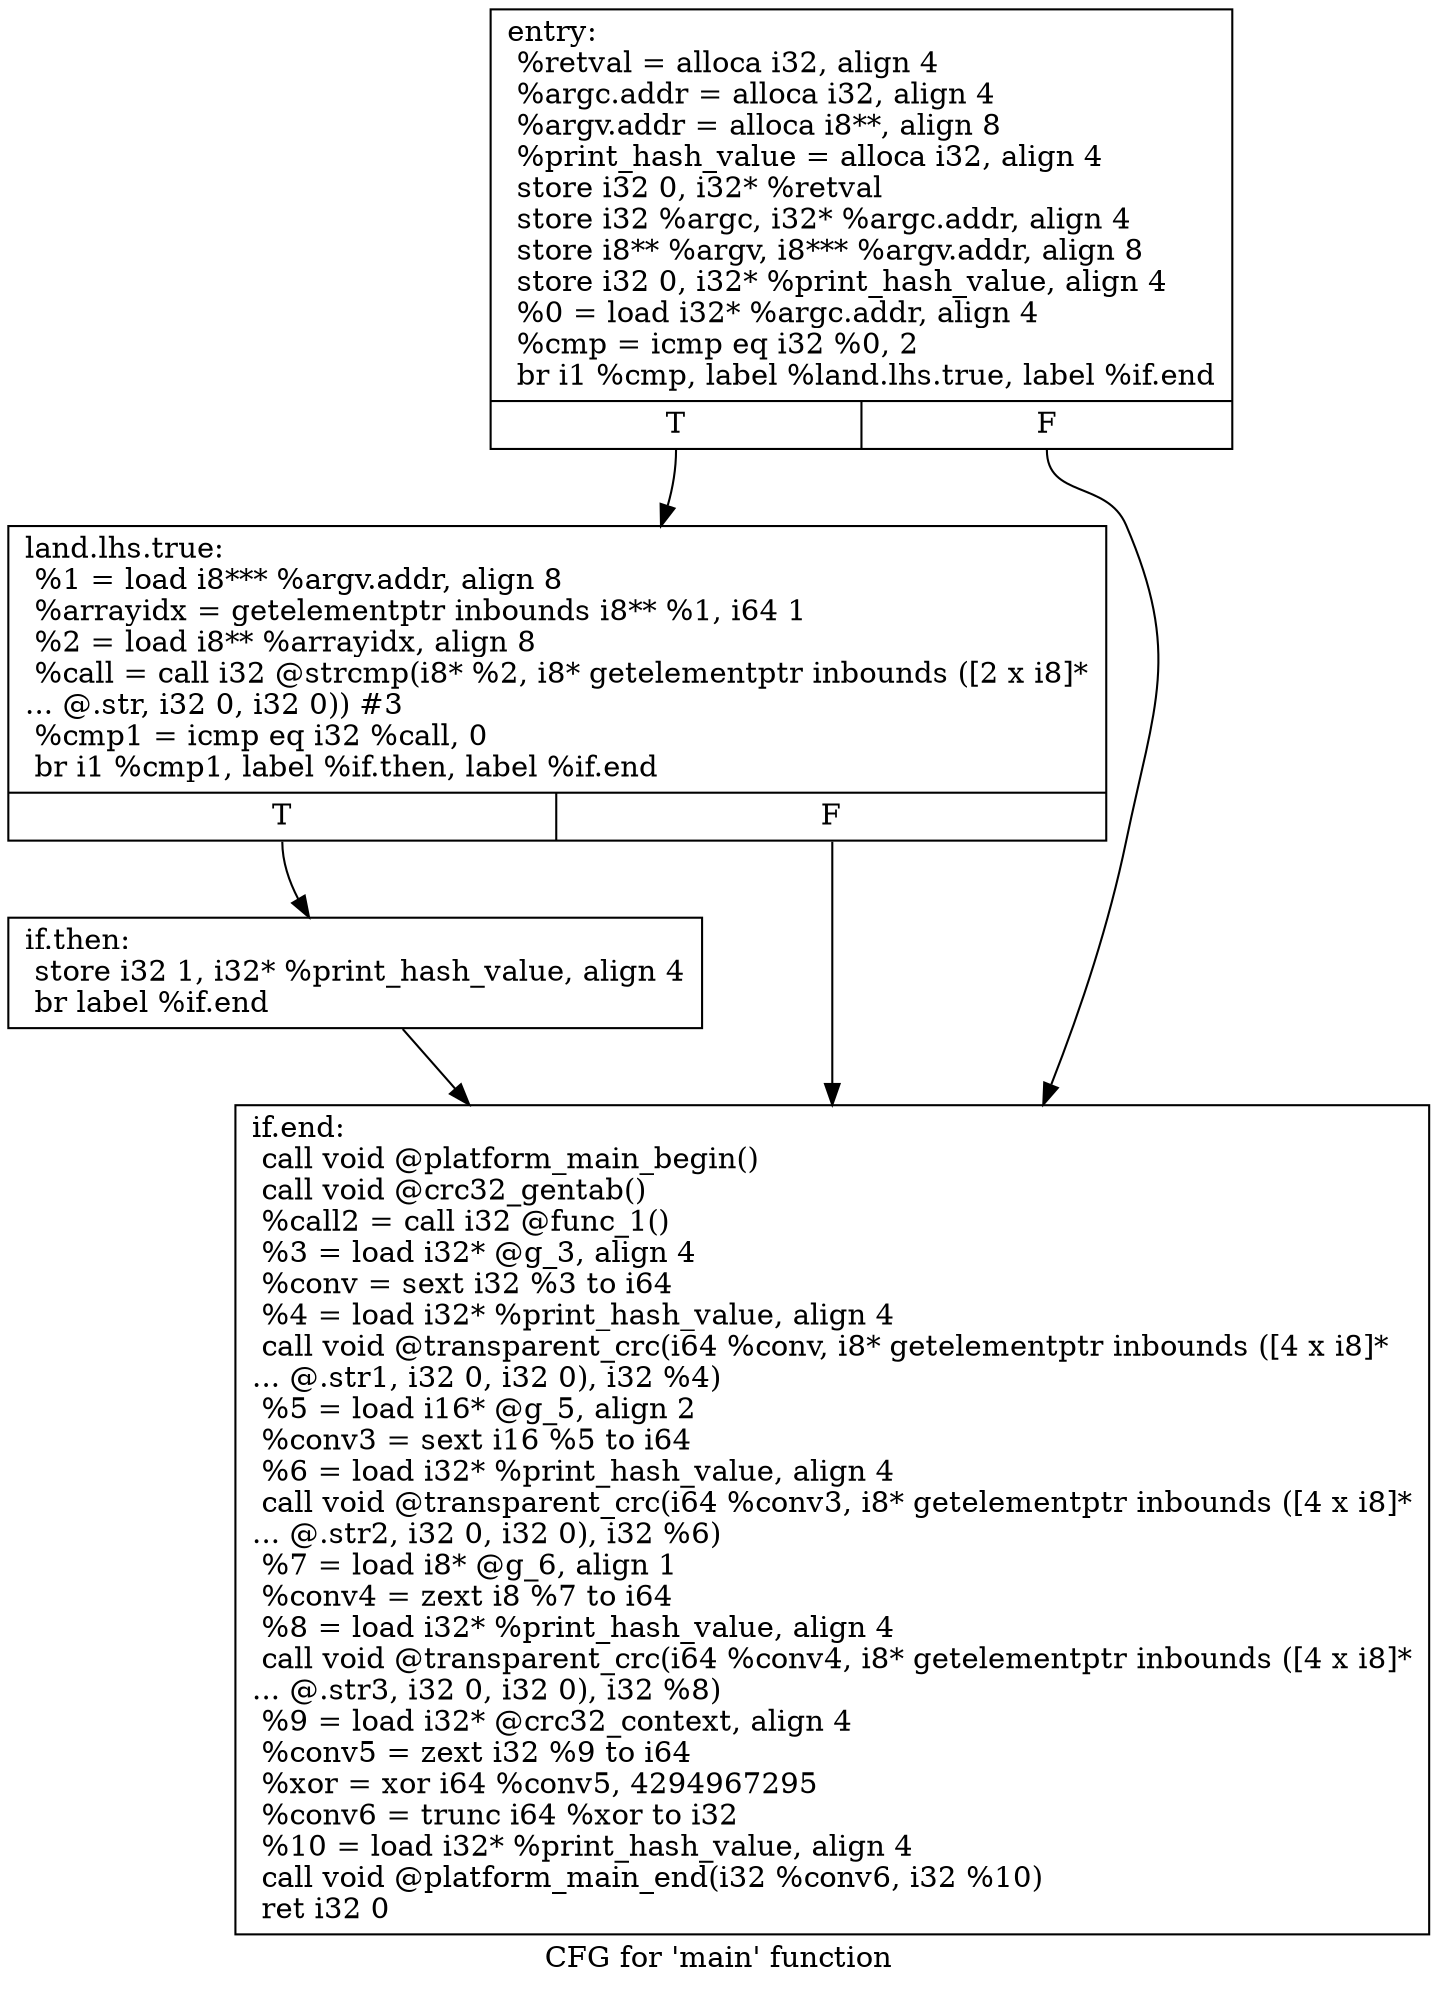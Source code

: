digraph "CFG for 'main' function" {
	label="CFG for 'main' function";

	Node0x9f53f68 [shape=record,label="{entry:\l  %retval = alloca i32, align 4\l  %argc.addr = alloca i32, align 4\l  %argv.addr = alloca i8**, align 8\l  %print_hash_value = alloca i32, align 4\l  store i32 0, i32* %retval\l  store i32 %argc, i32* %argc.addr, align 4\l  store i8** %argv, i8*** %argv.addr, align 8\l  store i32 0, i32* %print_hash_value, align 4\l  %0 = load i32* %argc.addr, align 4\l  %cmp = icmp eq i32 %0, 2\l  br i1 %cmp, label %land.lhs.true, label %if.end\l|{<s0>T|<s1>F}}"];
	Node0x9f53f68:s0 -> Node0x9f54278;
	Node0x9f53f68:s1 -> Node0x9f542d8;
	Node0x9f54278 [shape=record,label="{land.lhs.true:                                    \l  %1 = load i8*** %argv.addr, align 8\l  %arrayidx = getelementptr inbounds i8** %1, i64 1\l  %2 = load i8** %arrayidx, align 8\l  %call = call i32 @strcmp(i8* %2, i8* getelementptr inbounds ([2 x i8]*\l... @.str, i32 0, i32 0)) #3\l  %cmp1 = icmp eq i32 %call, 0\l  br i1 %cmp1, label %if.then, label %if.end\l|{<s0>T|<s1>F}}"];
	Node0x9f54278:s0 -> Node0x9f542a8;
	Node0x9f54278:s1 -> Node0x9f542d8;
	Node0x9f542a8 [shape=record,label="{if.then:                                          \l  store i32 1, i32* %print_hash_value, align 4\l  br label %if.end\l}"];
	Node0x9f542a8 -> Node0x9f542d8;
	Node0x9f542d8 [shape=record,label="{if.end:                                           \l  call void @platform_main_begin()\l  call void @crc32_gentab()\l  %call2 = call i32 @func_1()\l  %3 = load i32* @g_3, align 4\l  %conv = sext i32 %3 to i64\l  %4 = load i32* %print_hash_value, align 4\l  call void @transparent_crc(i64 %conv, i8* getelementptr inbounds ([4 x i8]*\l... @.str1, i32 0, i32 0), i32 %4)\l  %5 = load i16* @g_5, align 2\l  %conv3 = sext i16 %5 to i64\l  %6 = load i32* %print_hash_value, align 4\l  call void @transparent_crc(i64 %conv3, i8* getelementptr inbounds ([4 x i8]*\l... @.str2, i32 0, i32 0), i32 %6)\l  %7 = load i8* @g_6, align 1\l  %conv4 = zext i8 %7 to i64\l  %8 = load i32* %print_hash_value, align 4\l  call void @transparent_crc(i64 %conv4, i8* getelementptr inbounds ([4 x i8]*\l... @.str3, i32 0, i32 0), i32 %8)\l  %9 = load i32* @crc32_context, align 4\l  %conv5 = zext i32 %9 to i64\l  %xor = xor i64 %conv5, 4294967295\l  %conv6 = trunc i64 %xor to i32\l  %10 = load i32* %print_hash_value, align 4\l  call void @platform_main_end(i32 %conv6, i32 %10)\l  ret i32 0\l}"];
}
